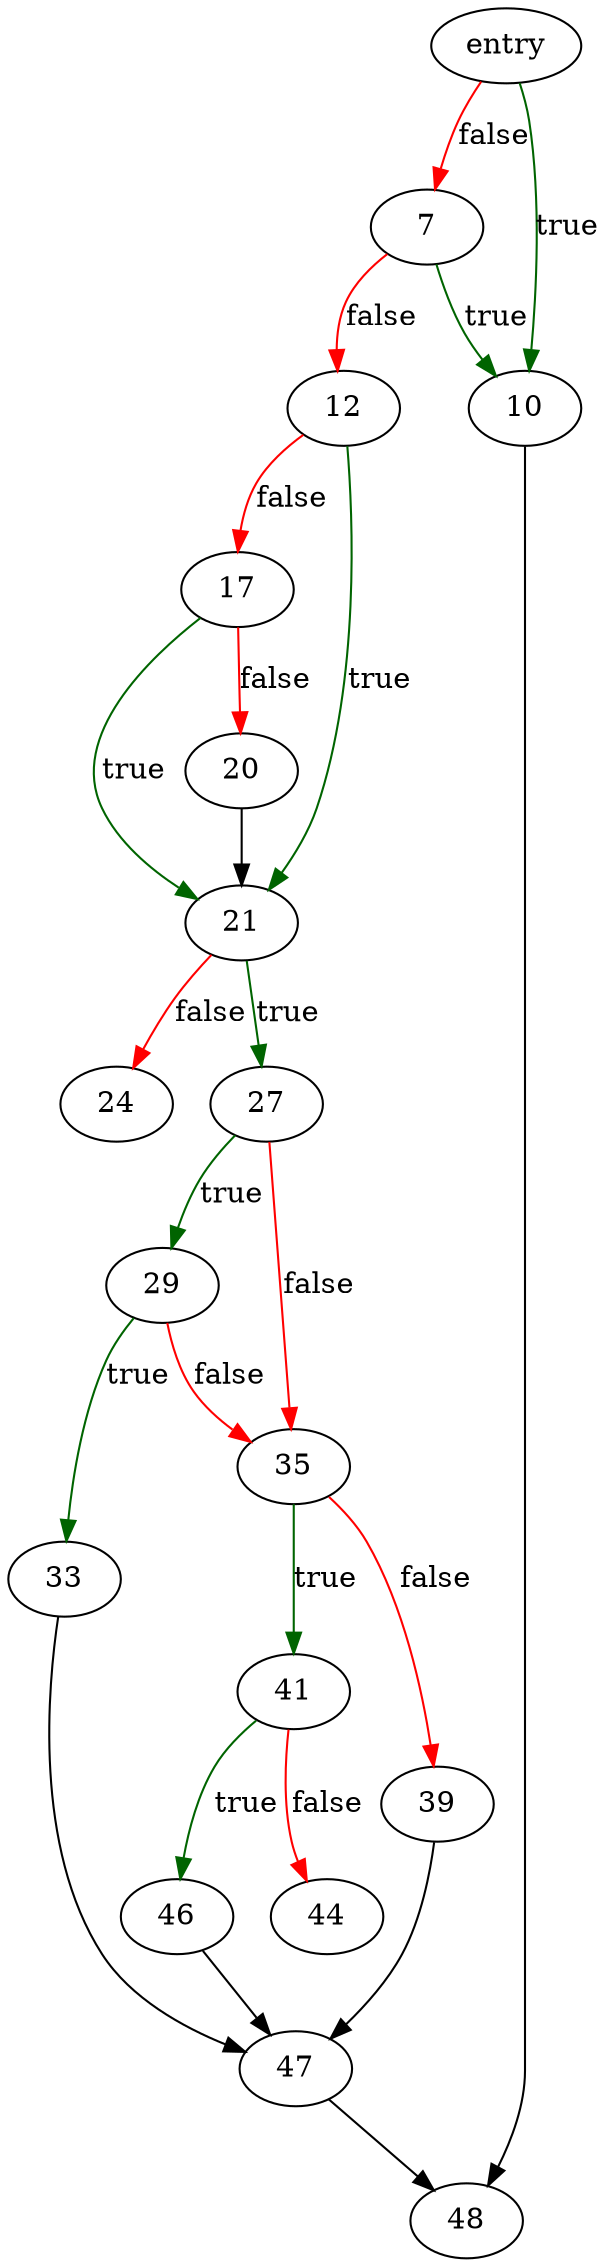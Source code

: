 digraph "setfileconat" {
	// Node definitions.
	3 [label=entry];
	7;
	10;
	12;
	17;
	20;
	21;
	24;
	27;
	29;
	33;
	35;
	39;
	41;
	44;
	46;
	47;
	48;

	// Edge definitions.
	3 -> 7 [
		color=red
		label=false
	];
	3 -> 10 [
		color=darkgreen
		label=true
	];
	7 -> 10 [
		color=darkgreen
		label=true
	];
	7 -> 12 [
		color=red
		label=false
	];
	10 -> 48;
	12 -> 17 [
		color=red
		label=false
	];
	12 -> 21 [
		color=darkgreen
		label=true
	];
	17 -> 20 [
		color=red
		label=false
	];
	17 -> 21 [
		color=darkgreen
		label=true
	];
	20 -> 21;
	21 -> 24 [
		color=red
		label=false
	];
	21 -> 27 [
		color=darkgreen
		label=true
	];
	27 -> 29 [
		color=darkgreen
		label=true
	];
	27 -> 35 [
		color=red
		label=false
	];
	29 -> 33 [
		color=darkgreen
		label=true
	];
	29 -> 35 [
		color=red
		label=false
	];
	33 -> 47;
	35 -> 39 [
		color=red
		label=false
	];
	35 -> 41 [
		color=darkgreen
		label=true
	];
	39 -> 47;
	41 -> 44 [
		color=red
		label=false
	];
	41 -> 46 [
		color=darkgreen
		label=true
	];
	46 -> 47;
	47 -> 48;
}